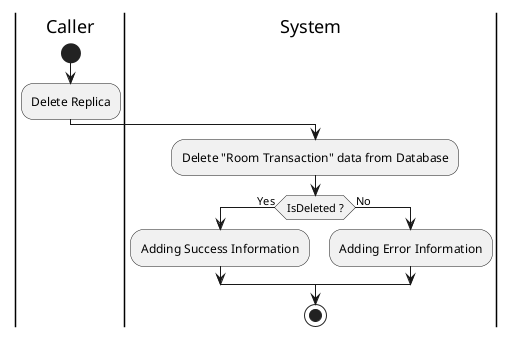 @startuml DeleteRoomTransactionETL

skinparam ConditionEndStyle hline
skinparam Monochrome true
skinparam Shadowing false

|Caller|

start

:Delete Replica;

|System|
:Delete "Room Transaction" data from Database;

if (IsDeleted ?) then (Yes)
    :Adding Success Information;
else (No)
    :Adding Error Information;
endif

stop

@enduml